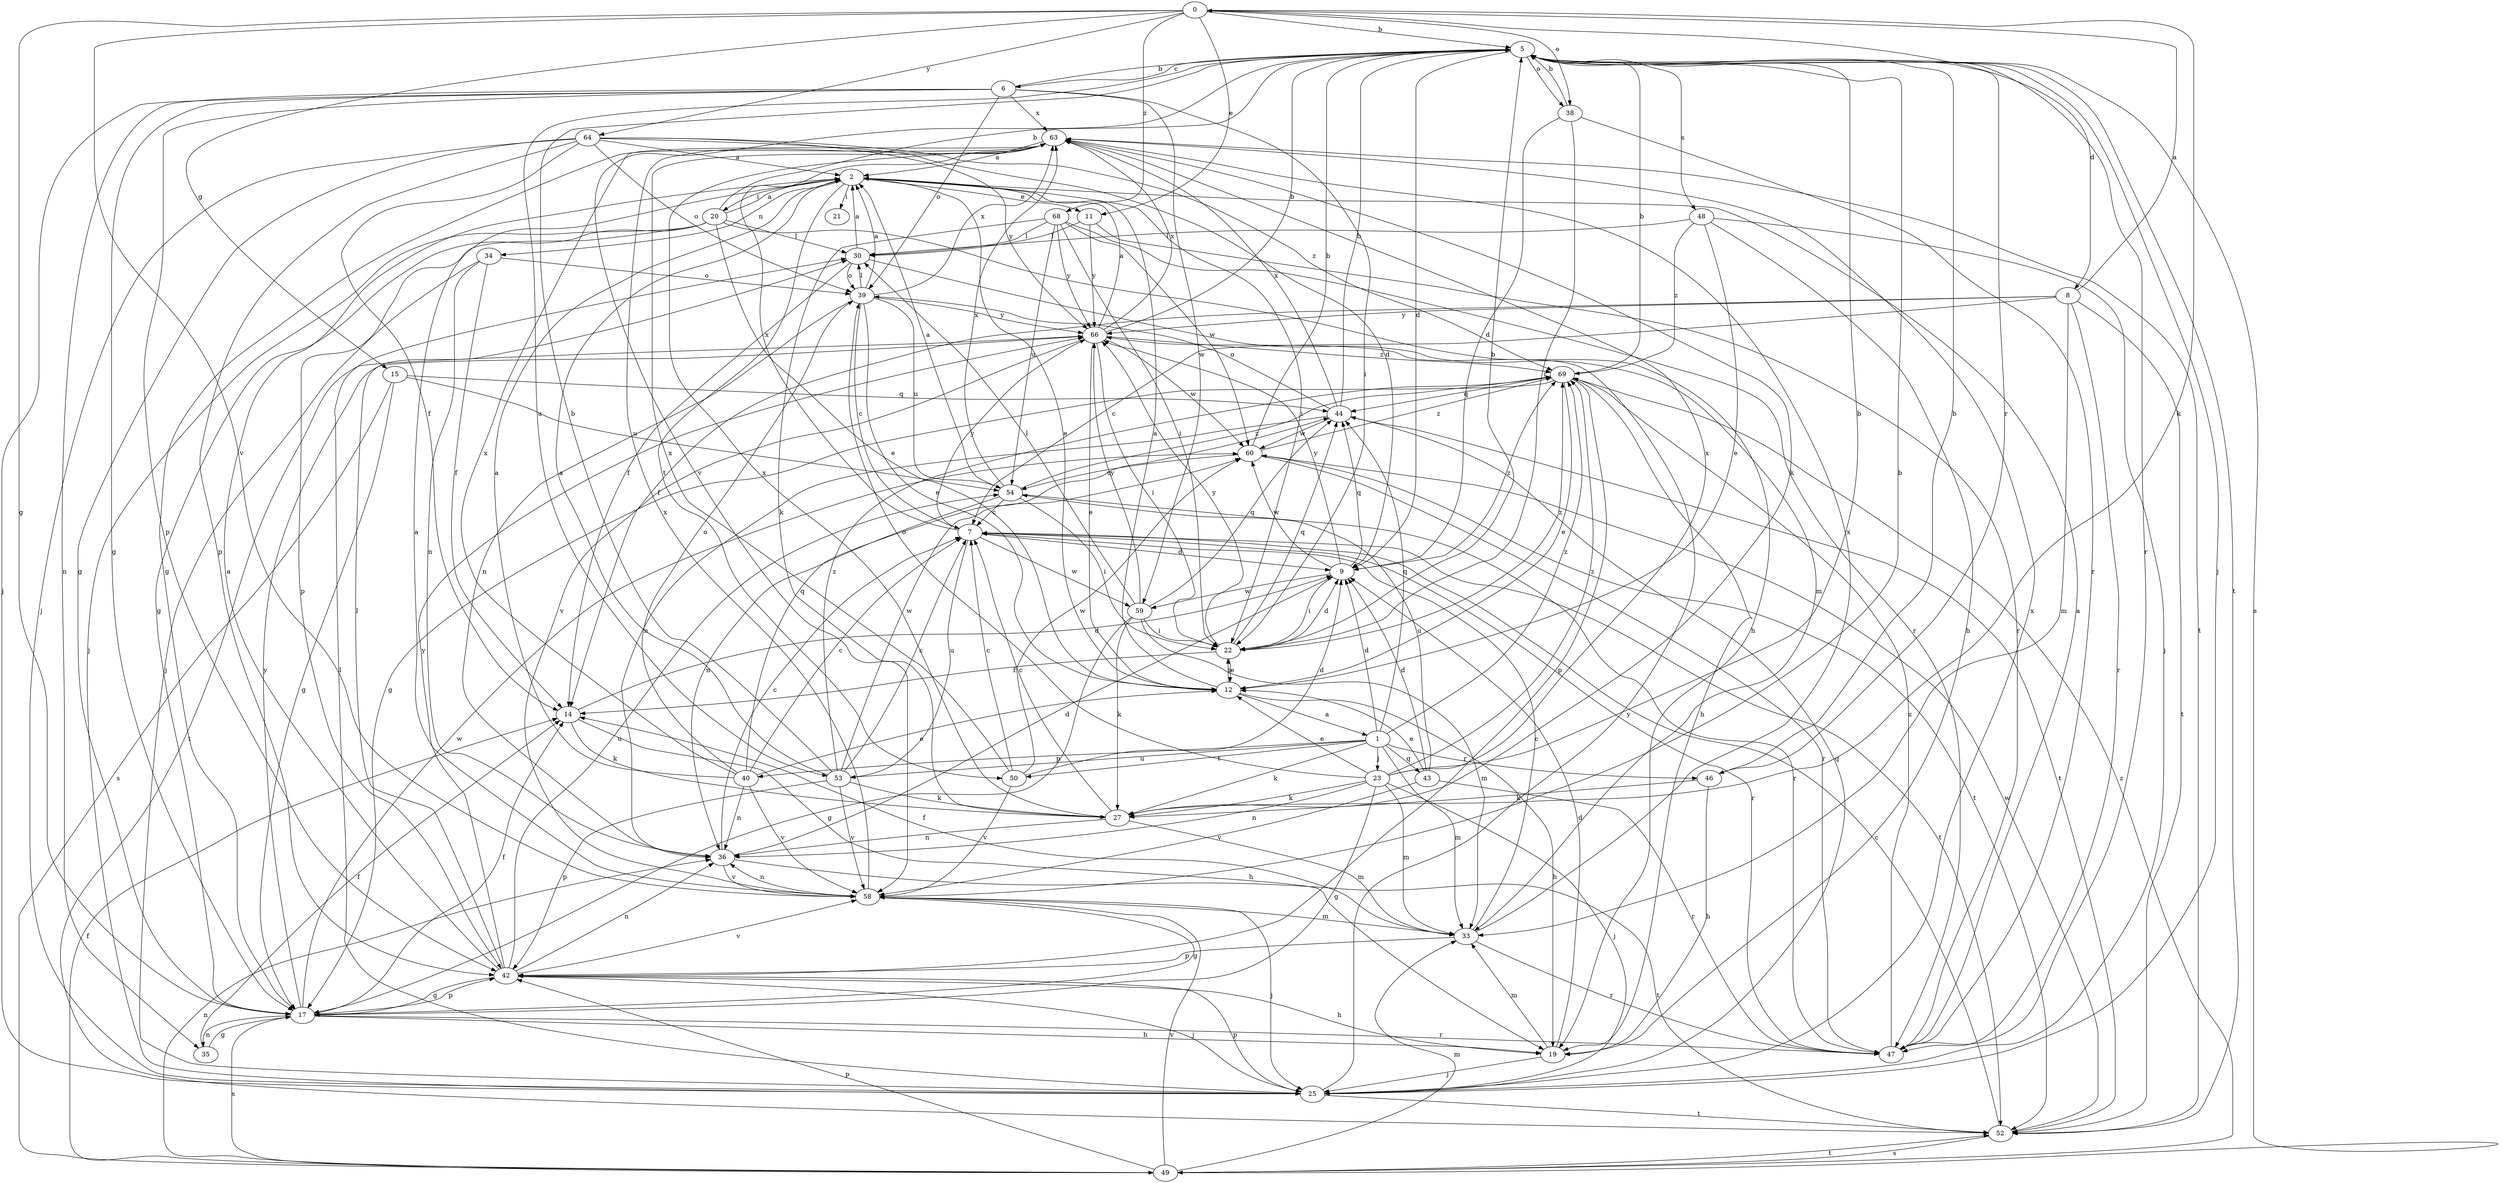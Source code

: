 strict digraph  {
0;
1;
2;
5;
6;
7;
8;
9;
11;
12;
14;
15;
17;
19;
20;
21;
22;
23;
25;
27;
30;
33;
34;
35;
36;
38;
39;
40;
42;
43;
44;
46;
47;
48;
49;
50;
52;
53;
54;
58;
59;
60;
63;
64;
66;
68;
69;
0 -> 5  [label=b];
0 -> 8  [label=d];
0 -> 11  [label=e];
0 -> 15  [label=g];
0 -> 17  [label=g];
0 -> 27  [label=k];
0 -> 38  [label=o];
0 -> 58  [label=v];
0 -> 64  [label=y];
0 -> 68  [label=z];
1 -> 9  [label=d];
1 -> 23  [label=j];
1 -> 27  [label=k];
1 -> 33  [label=m];
1 -> 40  [label=p];
1 -> 43  [label=q];
1 -> 44  [label=q];
1 -> 46  [label=r];
1 -> 50  [label=t];
1 -> 53  [label=u];
1 -> 69  [label=z];
2 -> 11  [label=e];
2 -> 12  [label=e];
2 -> 20  [label=i];
2 -> 21  [label=i];
2 -> 22  [label=i];
2 -> 34  [label=n];
2 -> 50  [label=t];
5 -> 6  [label=c];
5 -> 9  [label=d];
5 -> 25  [label=j];
5 -> 38  [label=o];
5 -> 46  [label=r];
5 -> 47  [label=r];
5 -> 48  [label=s];
5 -> 49  [label=s];
5 -> 52  [label=t];
5 -> 53  [label=u];
5 -> 58  [label=v];
6 -> 5  [label=b];
6 -> 17  [label=g];
6 -> 22  [label=i];
6 -> 25  [label=j];
6 -> 35  [label=n];
6 -> 39  [label=o];
6 -> 42  [label=p];
6 -> 59  [label=w];
6 -> 63  [label=x];
7 -> 9  [label=d];
7 -> 47  [label=r];
7 -> 52  [label=t];
7 -> 53  [label=u];
7 -> 59  [label=w];
7 -> 63  [label=x];
7 -> 66  [label=y];
8 -> 0  [label=a];
8 -> 7  [label=c];
8 -> 14  [label=f];
8 -> 33  [label=m];
8 -> 47  [label=r];
8 -> 52  [label=t];
8 -> 66  [label=y];
9 -> 22  [label=i];
9 -> 44  [label=q];
9 -> 59  [label=w];
9 -> 60  [label=w];
9 -> 66  [label=y];
9 -> 69  [label=z];
11 -> 30  [label=l];
11 -> 47  [label=r];
11 -> 66  [label=y];
12 -> 1  [label=a];
12 -> 2  [label=a];
12 -> 19  [label=h];
12 -> 22  [label=i];
14 -> 9  [label=d];
14 -> 19  [label=h];
14 -> 27  [label=k];
15 -> 17  [label=g];
15 -> 44  [label=q];
15 -> 49  [label=s];
15 -> 54  [label=u];
17 -> 14  [label=f];
17 -> 19  [label=h];
17 -> 35  [label=n];
17 -> 42  [label=p];
17 -> 47  [label=r];
17 -> 49  [label=s];
17 -> 60  [label=w];
17 -> 66  [label=y];
19 -> 9  [label=d];
19 -> 25  [label=j];
19 -> 33  [label=m];
20 -> 2  [label=a];
20 -> 5  [label=b];
20 -> 12  [label=e];
20 -> 17  [label=g];
20 -> 19  [label=h];
20 -> 25  [label=j];
20 -> 30  [label=l];
20 -> 42  [label=p];
22 -> 5  [label=b];
22 -> 9  [label=d];
22 -> 12  [label=e];
22 -> 14  [label=f];
22 -> 44  [label=q];
22 -> 66  [label=y];
22 -> 69  [label=z];
23 -> 5  [label=b];
23 -> 12  [label=e];
23 -> 17  [label=g];
23 -> 25  [label=j];
23 -> 27  [label=k];
23 -> 33  [label=m];
23 -> 36  [label=n];
23 -> 39  [label=o];
23 -> 63  [label=x];
23 -> 69  [label=z];
25 -> 30  [label=l];
25 -> 42  [label=p];
25 -> 44  [label=q];
25 -> 52  [label=t];
25 -> 63  [label=x];
25 -> 66  [label=y];
27 -> 7  [label=c];
27 -> 33  [label=m];
27 -> 36  [label=n];
27 -> 63  [label=x];
30 -> 2  [label=a];
30 -> 14  [label=f];
30 -> 33  [label=m];
30 -> 39  [label=o];
33 -> 7  [label=c];
33 -> 14  [label=f];
33 -> 42  [label=p];
33 -> 47  [label=r];
33 -> 63  [label=x];
34 -> 14  [label=f];
34 -> 25  [label=j];
34 -> 36  [label=n];
34 -> 39  [label=o];
35 -> 14  [label=f];
35 -> 17  [label=g];
36 -> 7  [label=c];
36 -> 9  [label=d];
36 -> 52  [label=t];
36 -> 58  [label=v];
38 -> 5  [label=b];
38 -> 9  [label=d];
38 -> 22  [label=i];
38 -> 47  [label=r];
39 -> 2  [label=a];
39 -> 7  [label=c];
39 -> 12  [label=e];
39 -> 30  [label=l];
39 -> 36  [label=n];
39 -> 54  [label=u];
39 -> 63  [label=x];
39 -> 66  [label=y];
40 -> 2  [label=a];
40 -> 7  [label=c];
40 -> 12  [label=e];
40 -> 36  [label=n];
40 -> 39  [label=o];
40 -> 44  [label=q];
40 -> 58  [label=v];
40 -> 63  [label=x];
42 -> 2  [label=a];
42 -> 17  [label=g];
42 -> 19  [label=h];
42 -> 25  [label=j];
42 -> 30  [label=l];
42 -> 36  [label=n];
42 -> 54  [label=u];
42 -> 58  [label=v];
42 -> 66  [label=y];
43 -> 9  [label=d];
43 -> 12  [label=e];
43 -> 47  [label=r];
43 -> 54  [label=u];
43 -> 58  [label=v];
44 -> 5  [label=b];
44 -> 36  [label=n];
44 -> 39  [label=o];
44 -> 52  [label=t];
44 -> 60  [label=w];
44 -> 63  [label=x];
46 -> 5  [label=b];
46 -> 19  [label=h];
46 -> 27  [label=k];
47 -> 2  [label=a];
47 -> 69  [label=z];
48 -> 12  [label=e];
48 -> 19  [label=h];
48 -> 25  [label=j];
48 -> 30  [label=l];
48 -> 69  [label=z];
49 -> 14  [label=f];
49 -> 33  [label=m];
49 -> 36  [label=n];
49 -> 42  [label=p];
49 -> 52  [label=t];
49 -> 58  [label=v];
49 -> 69  [label=z];
50 -> 7  [label=c];
50 -> 9  [label=d];
50 -> 58  [label=v];
50 -> 60  [label=w];
50 -> 63  [label=x];
52 -> 7  [label=c];
52 -> 49  [label=s];
52 -> 60  [label=w];
53 -> 2  [label=a];
53 -> 5  [label=b];
53 -> 7  [label=c];
53 -> 27  [label=k];
53 -> 42  [label=p];
53 -> 58  [label=v];
53 -> 60  [label=w];
53 -> 69  [label=z];
54 -> 2  [label=a];
54 -> 7  [label=c];
54 -> 22  [label=i];
54 -> 36  [label=n];
54 -> 47  [label=r];
54 -> 63  [label=x];
54 -> 69  [label=z];
58 -> 2  [label=a];
58 -> 5  [label=b];
58 -> 17  [label=g];
58 -> 25  [label=j];
58 -> 33  [label=m];
58 -> 36  [label=n];
58 -> 63  [label=x];
59 -> 17  [label=g];
59 -> 22  [label=i];
59 -> 27  [label=k];
59 -> 30  [label=l];
59 -> 33  [label=m];
59 -> 44  [label=q];
59 -> 66  [label=y];
60 -> 5  [label=b];
60 -> 47  [label=r];
60 -> 52  [label=t];
60 -> 54  [label=u];
60 -> 69  [label=z];
63 -> 2  [label=a];
63 -> 17  [label=g];
63 -> 27  [label=k];
63 -> 52  [label=t];
64 -> 2  [label=a];
64 -> 9  [label=d];
64 -> 14  [label=f];
64 -> 17  [label=g];
64 -> 25  [label=j];
64 -> 39  [label=o];
64 -> 42  [label=p];
64 -> 66  [label=y];
64 -> 69  [label=z];
66 -> 2  [label=a];
66 -> 5  [label=b];
66 -> 12  [label=e];
66 -> 22  [label=i];
66 -> 52  [label=t];
66 -> 58  [label=v];
66 -> 60  [label=w];
66 -> 63  [label=x];
66 -> 69  [label=z];
68 -> 22  [label=i];
68 -> 27  [label=k];
68 -> 30  [label=l];
68 -> 47  [label=r];
68 -> 54  [label=u];
68 -> 60  [label=w];
68 -> 66  [label=y];
69 -> 5  [label=b];
69 -> 12  [label=e];
69 -> 17  [label=g];
69 -> 19  [label=h];
69 -> 42  [label=p];
69 -> 44  [label=q];
}
